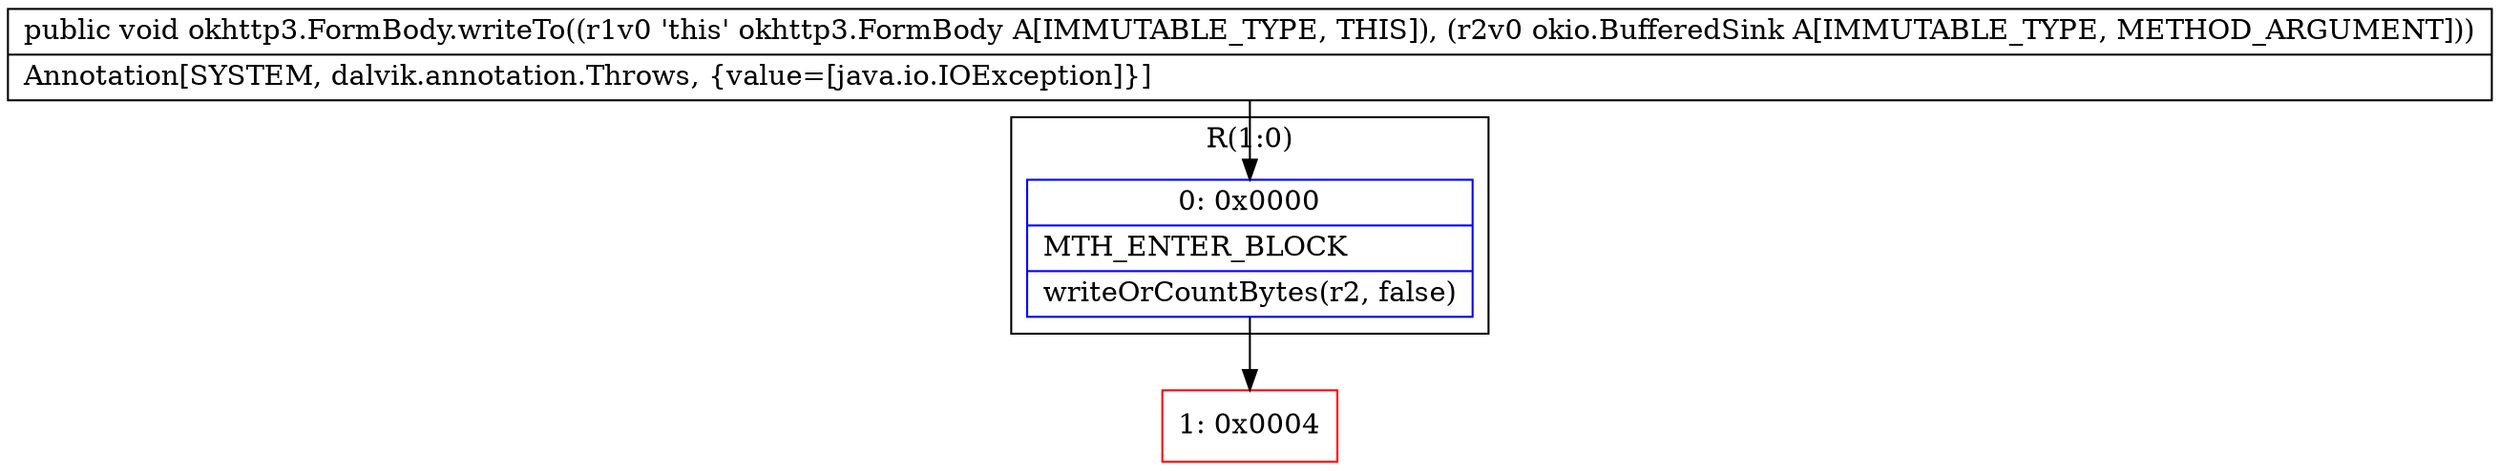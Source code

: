 digraph "CFG forokhttp3.FormBody.writeTo(Lokio\/BufferedSink;)V" {
subgraph cluster_Region_2030757647 {
label = "R(1:0)";
node [shape=record,color=blue];
Node_0 [shape=record,label="{0\:\ 0x0000|MTH_ENTER_BLOCK\l|writeOrCountBytes(r2, false)\l}"];
}
Node_1 [shape=record,color=red,label="{1\:\ 0x0004}"];
MethodNode[shape=record,label="{public void okhttp3.FormBody.writeTo((r1v0 'this' okhttp3.FormBody A[IMMUTABLE_TYPE, THIS]), (r2v0 okio.BufferedSink A[IMMUTABLE_TYPE, METHOD_ARGUMENT]))  | Annotation[SYSTEM, dalvik.annotation.Throws, \{value=[java.io.IOException]\}]\l}"];
MethodNode -> Node_0;
Node_0 -> Node_1;
}

